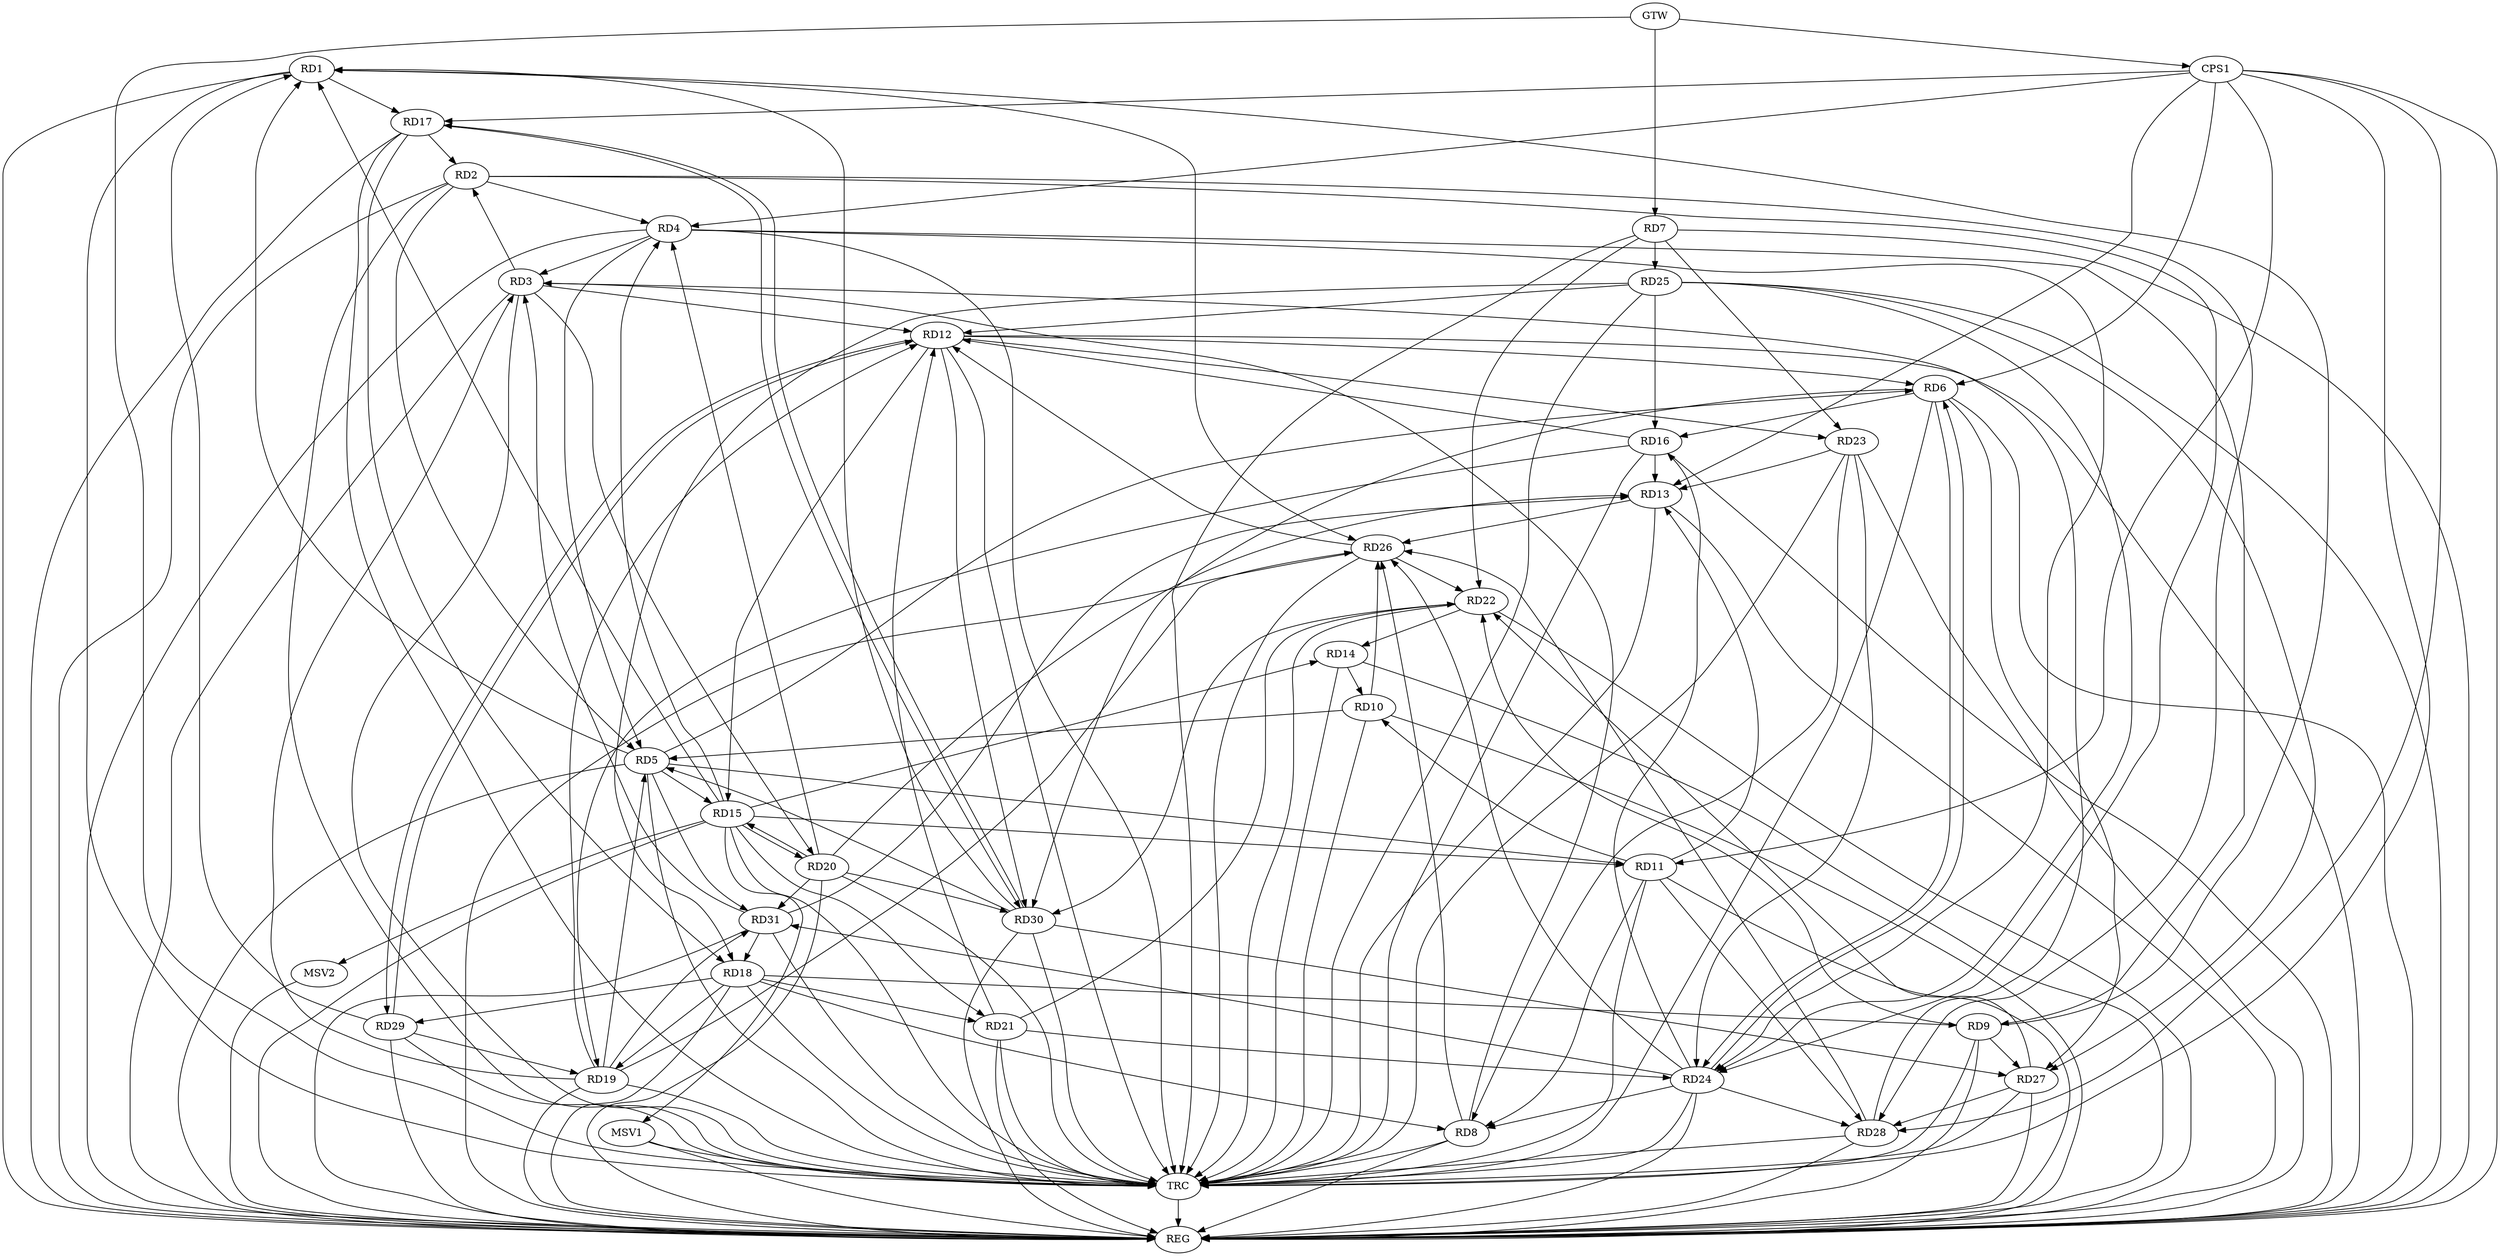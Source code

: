 strict digraph G {
  RD1 [ label="RD1" ];
  RD2 [ label="RD2" ];
  RD3 [ label="RD3" ];
  RD4 [ label="RD4" ];
  RD5 [ label="RD5" ];
  RD6 [ label="RD6" ];
  RD7 [ label="RD7" ];
  RD8 [ label="RD8" ];
  RD9 [ label="RD9" ];
  RD10 [ label="RD10" ];
  RD11 [ label="RD11" ];
  RD12 [ label="RD12" ];
  RD13 [ label="RD13" ];
  RD14 [ label="RD14" ];
  RD15 [ label="RD15" ];
  RD16 [ label="RD16" ];
  RD17 [ label="RD17" ];
  RD18 [ label="RD18" ];
  RD19 [ label="RD19" ];
  RD20 [ label="RD20" ];
  RD21 [ label="RD21" ];
  RD22 [ label="RD22" ];
  RD23 [ label="RD23" ];
  RD24 [ label="RD24" ];
  RD25 [ label="RD25" ];
  RD26 [ label="RD26" ];
  RD27 [ label="RD27" ];
  RD28 [ label="RD28" ];
  RD29 [ label="RD29" ];
  RD30 [ label="RD30" ];
  RD31 [ label="RD31" ];
  CPS1 [ label="CPS1" ];
  GTW [ label="GTW" ];
  REG [ label="REG" ];
  TRC [ label="TRC" ];
  MSV1 [ label="MSV1" ];
  MSV2 [ label="MSV2" ];
  RD5 -> RD1;
  RD9 -> RD1;
  RD15 -> RD1;
  RD1 -> RD17;
  RD1 -> RD26;
  RD29 -> RD1;
  RD30 -> RD1;
  RD3 -> RD2;
  RD2 -> RD4;
  RD2 -> RD5;
  RD17 -> RD2;
  RD2 -> RD24;
  RD2 -> RD28;
  RD4 -> RD3;
  RD8 -> RD3;
  RD3 -> RD12;
  RD19 -> RD3;
  RD3 -> RD20;
  RD28 -> RD3;
  RD31 -> RD3;
  RD4 -> RD5;
  RD4 -> RD9;
  RD15 -> RD4;
  RD20 -> RD4;
  RD4 -> RD24;
  RD5 -> RD6;
  RD10 -> RD5;
  RD5 -> RD11;
  RD5 -> RD15;
  RD19 -> RD5;
  RD30 -> RD5;
  RD5 -> RD31;
  RD12 -> RD6;
  RD6 -> RD16;
  RD6 -> RD24;
  RD24 -> RD6;
  RD6 -> RD27;
  RD6 -> RD30;
  RD7 -> RD22;
  RD7 -> RD23;
  RD7 -> RD25;
  RD11 -> RD8;
  RD18 -> RD8;
  RD23 -> RD8;
  RD24 -> RD8;
  RD8 -> RD26;
  RD18 -> RD9;
  RD9 -> RD22;
  RD9 -> RD27;
  RD11 -> RD10;
  RD14 -> RD10;
  RD10 -> RD26;
  RD11 -> RD13;
  RD15 -> RD11;
  RD11 -> RD28;
  RD12 -> RD15;
  RD16 -> RD12;
  RD19 -> RD12;
  RD21 -> RD12;
  RD12 -> RD23;
  RD25 -> RD12;
  RD26 -> RD12;
  RD12 -> RD29;
  RD29 -> RD12;
  RD12 -> RD30;
  RD16 -> RD13;
  RD20 -> RD13;
  RD23 -> RD13;
  RD13 -> RD26;
  RD31 -> RD13;
  RD15 -> RD14;
  RD22 -> RD14;
  RD15 -> RD20;
  RD20 -> RD15;
  RD15 -> RD21;
  RD16 -> RD19;
  RD24 -> RD16;
  RD25 -> RD16;
  RD17 -> RD18;
  RD17 -> RD30;
  RD30 -> RD17;
  RD18 -> RD19;
  RD18 -> RD21;
  RD25 -> RD18;
  RD18 -> RD29;
  RD31 -> RD18;
  RD19 -> RD26;
  RD29 -> RD19;
  RD19 -> RD31;
  RD20 -> RD30;
  RD20 -> RD31;
  RD21 -> RD22;
  RD21 -> RD24;
  RD26 -> RD22;
  RD27 -> RD22;
  RD22 -> RD30;
  RD23 -> RD24;
  RD25 -> RD24;
  RD24 -> RD26;
  RD24 -> RD28;
  RD24 -> RD31;
  RD25 -> RD27;
  RD28 -> RD26;
  RD27 -> RD28;
  RD30 -> RD27;
  CPS1 -> RD4;
  CPS1 -> RD11;
  CPS1 -> RD28;
  CPS1 -> RD13;
  CPS1 -> RD6;
  CPS1 -> RD17;
  GTW -> RD7;
  GTW -> CPS1;
  RD1 -> REG;
  RD2 -> REG;
  RD3 -> REG;
  RD4 -> REG;
  RD5 -> REG;
  RD6 -> REG;
  RD7 -> REG;
  RD8 -> REG;
  RD9 -> REG;
  RD10 -> REG;
  RD11 -> REG;
  RD12 -> REG;
  RD13 -> REG;
  RD14 -> REG;
  RD15 -> REG;
  RD16 -> REG;
  RD17 -> REG;
  RD18 -> REG;
  RD19 -> REG;
  RD20 -> REG;
  RD21 -> REG;
  RD22 -> REG;
  RD23 -> REG;
  RD24 -> REG;
  RD25 -> REG;
  RD26 -> REG;
  RD27 -> REG;
  RD28 -> REG;
  RD29 -> REG;
  RD30 -> REG;
  RD31 -> REG;
  CPS1 -> REG;
  RD1 -> TRC;
  RD2 -> TRC;
  RD3 -> TRC;
  RD4 -> TRC;
  RD5 -> TRC;
  RD6 -> TRC;
  RD7 -> TRC;
  RD8 -> TRC;
  RD9 -> TRC;
  RD10 -> TRC;
  RD11 -> TRC;
  RD12 -> TRC;
  RD13 -> TRC;
  RD14 -> TRC;
  RD15 -> TRC;
  RD16 -> TRC;
  RD17 -> TRC;
  RD18 -> TRC;
  RD19 -> TRC;
  RD20 -> TRC;
  RD21 -> TRC;
  RD22 -> TRC;
  RD23 -> TRC;
  RD24 -> TRC;
  RD25 -> TRC;
  RD26 -> TRC;
  RD27 -> TRC;
  RD28 -> TRC;
  RD29 -> TRC;
  RD30 -> TRC;
  RD31 -> TRC;
  CPS1 -> TRC;
  GTW -> TRC;
  TRC -> REG;
  RD15 -> MSV1;
  MSV1 -> REG;
  MSV1 -> TRC;
  RD15 -> MSV2;
  MSV2 -> REG;
}
